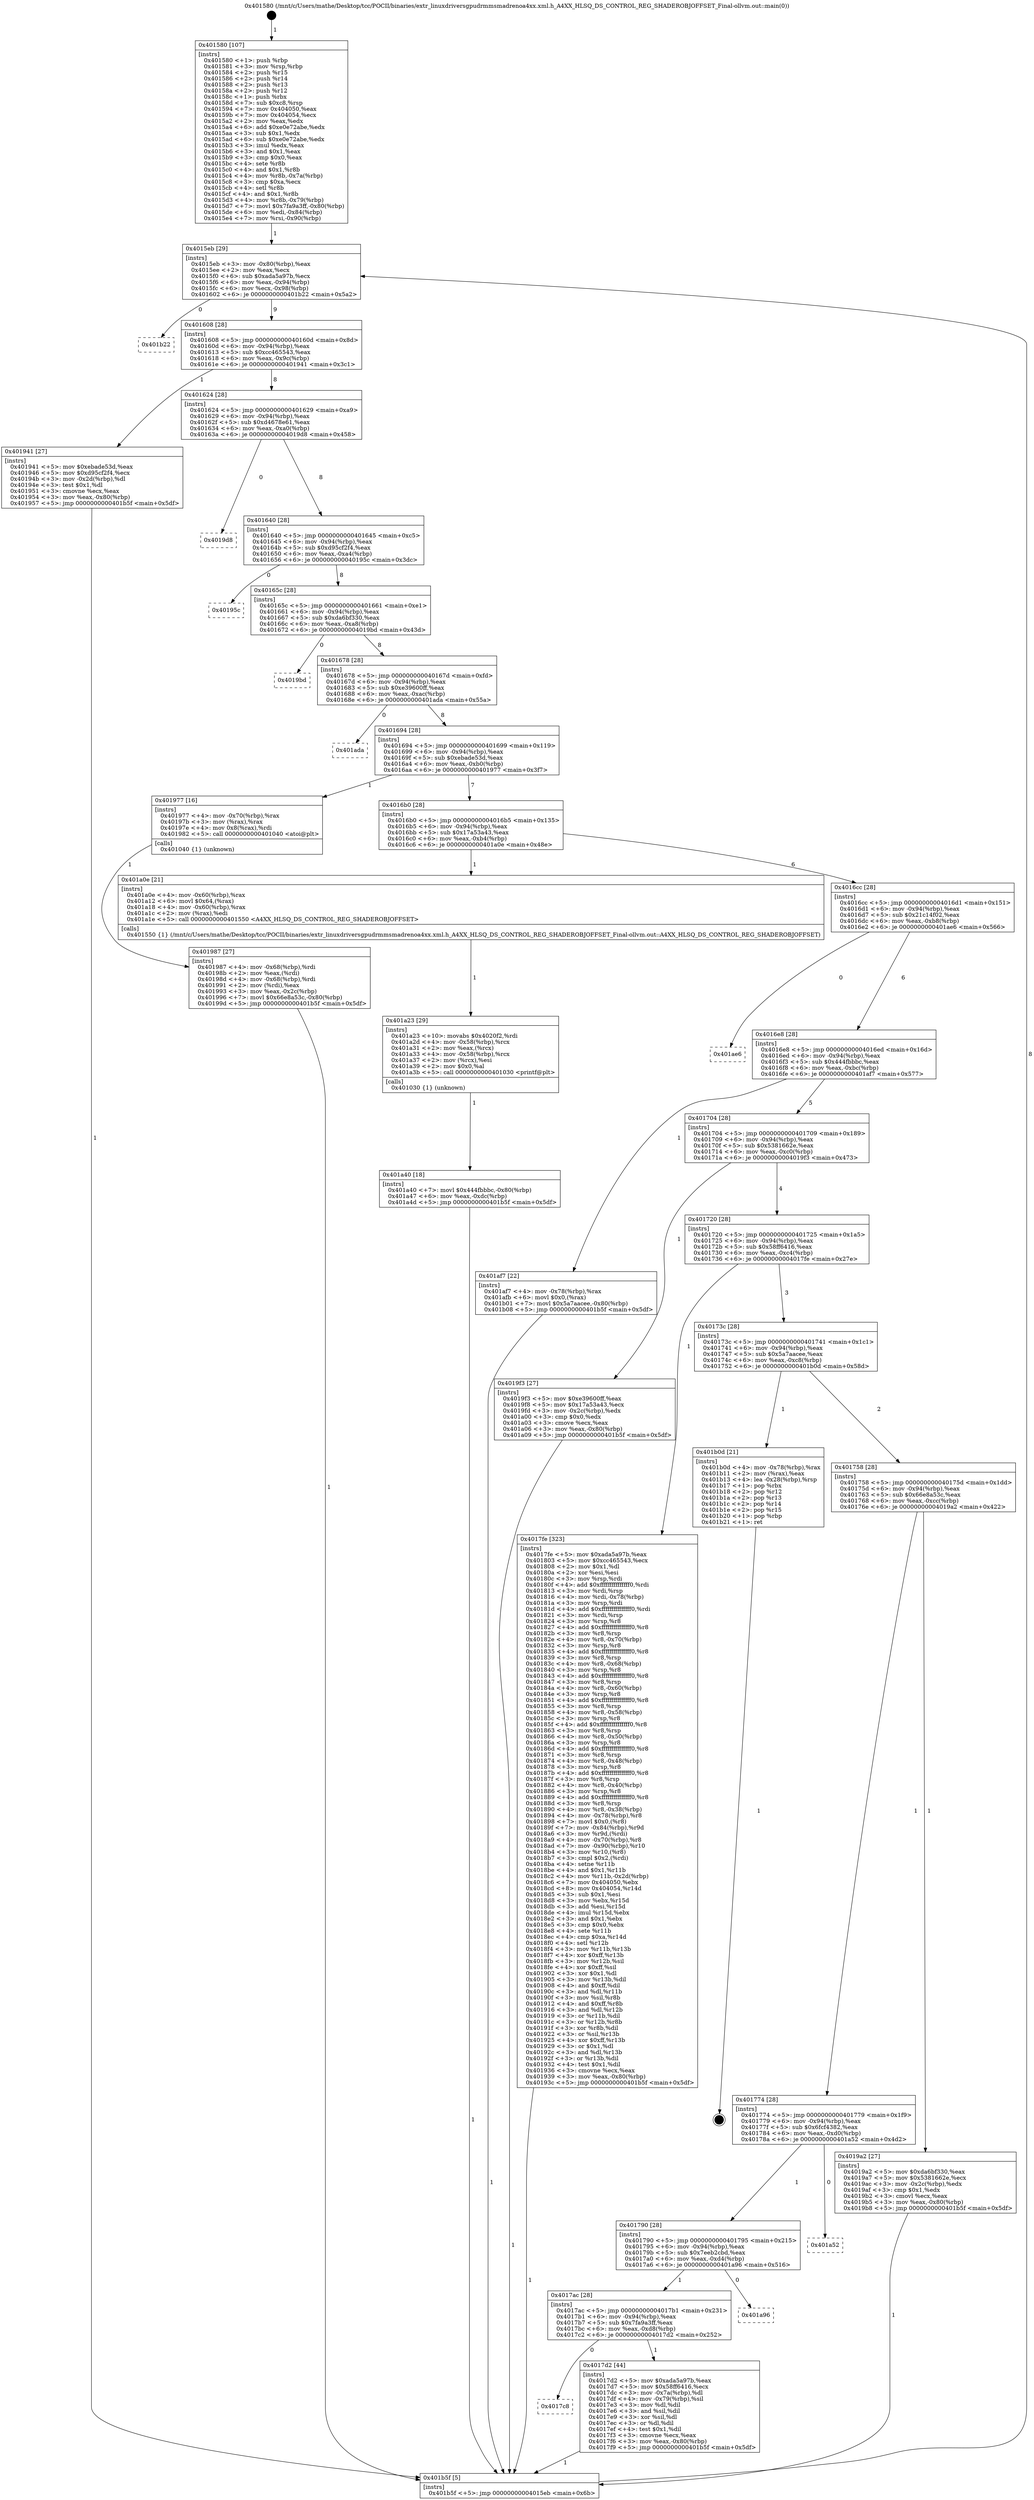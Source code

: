 digraph "0x401580" {
  label = "0x401580 (/mnt/c/Users/mathe/Desktop/tcc/POCII/binaries/extr_linuxdriversgpudrmmsmadrenoa4xx.xml.h_A4XX_HLSQ_DS_CONTROL_REG_SHADEROBJOFFSET_Final-ollvm.out::main(0))"
  labelloc = "t"
  node[shape=record]

  Entry [label="",width=0.3,height=0.3,shape=circle,fillcolor=black,style=filled]
  "0x4015eb" [label="{
     0x4015eb [29]\l
     | [instrs]\l
     &nbsp;&nbsp;0x4015eb \<+3\>: mov -0x80(%rbp),%eax\l
     &nbsp;&nbsp;0x4015ee \<+2\>: mov %eax,%ecx\l
     &nbsp;&nbsp;0x4015f0 \<+6\>: sub $0xada5a97b,%ecx\l
     &nbsp;&nbsp;0x4015f6 \<+6\>: mov %eax,-0x94(%rbp)\l
     &nbsp;&nbsp;0x4015fc \<+6\>: mov %ecx,-0x98(%rbp)\l
     &nbsp;&nbsp;0x401602 \<+6\>: je 0000000000401b22 \<main+0x5a2\>\l
  }"]
  "0x401b22" [label="{
     0x401b22\l
  }", style=dashed]
  "0x401608" [label="{
     0x401608 [28]\l
     | [instrs]\l
     &nbsp;&nbsp;0x401608 \<+5\>: jmp 000000000040160d \<main+0x8d\>\l
     &nbsp;&nbsp;0x40160d \<+6\>: mov -0x94(%rbp),%eax\l
     &nbsp;&nbsp;0x401613 \<+5\>: sub $0xcc465543,%eax\l
     &nbsp;&nbsp;0x401618 \<+6\>: mov %eax,-0x9c(%rbp)\l
     &nbsp;&nbsp;0x40161e \<+6\>: je 0000000000401941 \<main+0x3c1\>\l
  }"]
  Exit [label="",width=0.3,height=0.3,shape=circle,fillcolor=black,style=filled,peripheries=2]
  "0x401941" [label="{
     0x401941 [27]\l
     | [instrs]\l
     &nbsp;&nbsp;0x401941 \<+5\>: mov $0xebade53d,%eax\l
     &nbsp;&nbsp;0x401946 \<+5\>: mov $0xd95cf2f4,%ecx\l
     &nbsp;&nbsp;0x40194b \<+3\>: mov -0x2d(%rbp),%dl\l
     &nbsp;&nbsp;0x40194e \<+3\>: test $0x1,%dl\l
     &nbsp;&nbsp;0x401951 \<+3\>: cmovne %ecx,%eax\l
     &nbsp;&nbsp;0x401954 \<+3\>: mov %eax,-0x80(%rbp)\l
     &nbsp;&nbsp;0x401957 \<+5\>: jmp 0000000000401b5f \<main+0x5df\>\l
  }"]
  "0x401624" [label="{
     0x401624 [28]\l
     | [instrs]\l
     &nbsp;&nbsp;0x401624 \<+5\>: jmp 0000000000401629 \<main+0xa9\>\l
     &nbsp;&nbsp;0x401629 \<+6\>: mov -0x94(%rbp),%eax\l
     &nbsp;&nbsp;0x40162f \<+5\>: sub $0xd4678e61,%eax\l
     &nbsp;&nbsp;0x401634 \<+6\>: mov %eax,-0xa0(%rbp)\l
     &nbsp;&nbsp;0x40163a \<+6\>: je 00000000004019d8 \<main+0x458\>\l
  }"]
  "0x401a40" [label="{
     0x401a40 [18]\l
     | [instrs]\l
     &nbsp;&nbsp;0x401a40 \<+7\>: movl $0x444fbbbc,-0x80(%rbp)\l
     &nbsp;&nbsp;0x401a47 \<+6\>: mov %eax,-0xdc(%rbp)\l
     &nbsp;&nbsp;0x401a4d \<+5\>: jmp 0000000000401b5f \<main+0x5df\>\l
  }"]
  "0x4019d8" [label="{
     0x4019d8\l
  }", style=dashed]
  "0x401640" [label="{
     0x401640 [28]\l
     | [instrs]\l
     &nbsp;&nbsp;0x401640 \<+5\>: jmp 0000000000401645 \<main+0xc5\>\l
     &nbsp;&nbsp;0x401645 \<+6\>: mov -0x94(%rbp),%eax\l
     &nbsp;&nbsp;0x40164b \<+5\>: sub $0xd95cf2f4,%eax\l
     &nbsp;&nbsp;0x401650 \<+6\>: mov %eax,-0xa4(%rbp)\l
     &nbsp;&nbsp;0x401656 \<+6\>: je 000000000040195c \<main+0x3dc\>\l
  }"]
  "0x401a23" [label="{
     0x401a23 [29]\l
     | [instrs]\l
     &nbsp;&nbsp;0x401a23 \<+10\>: movabs $0x4020f2,%rdi\l
     &nbsp;&nbsp;0x401a2d \<+4\>: mov -0x58(%rbp),%rcx\l
     &nbsp;&nbsp;0x401a31 \<+2\>: mov %eax,(%rcx)\l
     &nbsp;&nbsp;0x401a33 \<+4\>: mov -0x58(%rbp),%rcx\l
     &nbsp;&nbsp;0x401a37 \<+2\>: mov (%rcx),%esi\l
     &nbsp;&nbsp;0x401a39 \<+2\>: mov $0x0,%al\l
     &nbsp;&nbsp;0x401a3b \<+5\>: call 0000000000401030 \<printf@plt\>\l
     | [calls]\l
     &nbsp;&nbsp;0x401030 \{1\} (unknown)\l
  }"]
  "0x40195c" [label="{
     0x40195c\l
  }", style=dashed]
  "0x40165c" [label="{
     0x40165c [28]\l
     | [instrs]\l
     &nbsp;&nbsp;0x40165c \<+5\>: jmp 0000000000401661 \<main+0xe1\>\l
     &nbsp;&nbsp;0x401661 \<+6\>: mov -0x94(%rbp),%eax\l
     &nbsp;&nbsp;0x401667 \<+5\>: sub $0xda6bf330,%eax\l
     &nbsp;&nbsp;0x40166c \<+6\>: mov %eax,-0xa8(%rbp)\l
     &nbsp;&nbsp;0x401672 \<+6\>: je 00000000004019bd \<main+0x43d\>\l
  }"]
  "0x401987" [label="{
     0x401987 [27]\l
     | [instrs]\l
     &nbsp;&nbsp;0x401987 \<+4\>: mov -0x68(%rbp),%rdi\l
     &nbsp;&nbsp;0x40198b \<+2\>: mov %eax,(%rdi)\l
     &nbsp;&nbsp;0x40198d \<+4\>: mov -0x68(%rbp),%rdi\l
     &nbsp;&nbsp;0x401991 \<+2\>: mov (%rdi),%eax\l
     &nbsp;&nbsp;0x401993 \<+3\>: mov %eax,-0x2c(%rbp)\l
     &nbsp;&nbsp;0x401996 \<+7\>: movl $0x66e8a53c,-0x80(%rbp)\l
     &nbsp;&nbsp;0x40199d \<+5\>: jmp 0000000000401b5f \<main+0x5df\>\l
  }"]
  "0x4019bd" [label="{
     0x4019bd\l
  }", style=dashed]
  "0x401678" [label="{
     0x401678 [28]\l
     | [instrs]\l
     &nbsp;&nbsp;0x401678 \<+5\>: jmp 000000000040167d \<main+0xfd\>\l
     &nbsp;&nbsp;0x40167d \<+6\>: mov -0x94(%rbp),%eax\l
     &nbsp;&nbsp;0x401683 \<+5\>: sub $0xe39600ff,%eax\l
     &nbsp;&nbsp;0x401688 \<+6\>: mov %eax,-0xac(%rbp)\l
     &nbsp;&nbsp;0x40168e \<+6\>: je 0000000000401ada \<main+0x55a\>\l
  }"]
  "0x401580" [label="{
     0x401580 [107]\l
     | [instrs]\l
     &nbsp;&nbsp;0x401580 \<+1\>: push %rbp\l
     &nbsp;&nbsp;0x401581 \<+3\>: mov %rsp,%rbp\l
     &nbsp;&nbsp;0x401584 \<+2\>: push %r15\l
     &nbsp;&nbsp;0x401586 \<+2\>: push %r14\l
     &nbsp;&nbsp;0x401588 \<+2\>: push %r13\l
     &nbsp;&nbsp;0x40158a \<+2\>: push %r12\l
     &nbsp;&nbsp;0x40158c \<+1\>: push %rbx\l
     &nbsp;&nbsp;0x40158d \<+7\>: sub $0xc8,%rsp\l
     &nbsp;&nbsp;0x401594 \<+7\>: mov 0x404050,%eax\l
     &nbsp;&nbsp;0x40159b \<+7\>: mov 0x404054,%ecx\l
     &nbsp;&nbsp;0x4015a2 \<+2\>: mov %eax,%edx\l
     &nbsp;&nbsp;0x4015a4 \<+6\>: add $0xe0e72abe,%edx\l
     &nbsp;&nbsp;0x4015aa \<+3\>: sub $0x1,%edx\l
     &nbsp;&nbsp;0x4015ad \<+6\>: sub $0xe0e72abe,%edx\l
     &nbsp;&nbsp;0x4015b3 \<+3\>: imul %edx,%eax\l
     &nbsp;&nbsp;0x4015b6 \<+3\>: and $0x1,%eax\l
     &nbsp;&nbsp;0x4015b9 \<+3\>: cmp $0x0,%eax\l
     &nbsp;&nbsp;0x4015bc \<+4\>: sete %r8b\l
     &nbsp;&nbsp;0x4015c0 \<+4\>: and $0x1,%r8b\l
     &nbsp;&nbsp;0x4015c4 \<+4\>: mov %r8b,-0x7a(%rbp)\l
     &nbsp;&nbsp;0x4015c8 \<+3\>: cmp $0xa,%ecx\l
     &nbsp;&nbsp;0x4015cb \<+4\>: setl %r8b\l
     &nbsp;&nbsp;0x4015cf \<+4\>: and $0x1,%r8b\l
     &nbsp;&nbsp;0x4015d3 \<+4\>: mov %r8b,-0x79(%rbp)\l
     &nbsp;&nbsp;0x4015d7 \<+7\>: movl $0x7fa9a3ff,-0x80(%rbp)\l
     &nbsp;&nbsp;0x4015de \<+6\>: mov %edi,-0x84(%rbp)\l
     &nbsp;&nbsp;0x4015e4 \<+7\>: mov %rsi,-0x90(%rbp)\l
  }"]
  "0x401ada" [label="{
     0x401ada\l
  }", style=dashed]
  "0x401694" [label="{
     0x401694 [28]\l
     | [instrs]\l
     &nbsp;&nbsp;0x401694 \<+5\>: jmp 0000000000401699 \<main+0x119\>\l
     &nbsp;&nbsp;0x401699 \<+6\>: mov -0x94(%rbp),%eax\l
     &nbsp;&nbsp;0x40169f \<+5\>: sub $0xebade53d,%eax\l
     &nbsp;&nbsp;0x4016a4 \<+6\>: mov %eax,-0xb0(%rbp)\l
     &nbsp;&nbsp;0x4016aa \<+6\>: je 0000000000401977 \<main+0x3f7\>\l
  }"]
  "0x401b5f" [label="{
     0x401b5f [5]\l
     | [instrs]\l
     &nbsp;&nbsp;0x401b5f \<+5\>: jmp 00000000004015eb \<main+0x6b\>\l
  }"]
  "0x401977" [label="{
     0x401977 [16]\l
     | [instrs]\l
     &nbsp;&nbsp;0x401977 \<+4\>: mov -0x70(%rbp),%rax\l
     &nbsp;&nbsp;0x40197b \<+3\>: mov (%rax),%rax\l
     &nbsp;&nbsp;0x40197e \<+4\>: mov 0x8(%rax),%rdi\l
     &nbsp;&nbsp;0x401982 \<+5\>: call 0000000000401040 \<atoi@plt\>\l
     | [calls]\l
     &nbsp;&nbsp;0x401040 \{1\} (unknown)\l
  }"]
  "0x4016b0" [label="{
     0x4016b0 [28]\l
     | [instrs]\l
     &nbsp;&nbsp;0x4016b0 \<+5\>: jmp 00000000004016b5 \<main+0x135\>\l
     &nbsp;&nbsp;0x4016b5 \<+6\>: mov -0x94(%rbp),%eax\l
     &nbsp;&nbsp;0x4016bb \<+5\>: sub $0x17a53a43,%eax\l
     &nbsp;&nbsp;0x4016c0 \<+6\>: mov %eax,-0xb4(%rbp)\l
     &nbsp;&nbsp;0x4016c6 \<+6\>: je 0000000000401a0e \<main+0x48e\>\l
  }"]
  "0x4017c8" [label="{
     0x4017c8\l
  }", style=dashed]
  "0x401a0e" [label="{
     0x401a0e [21]\l
     | [instrs]\l
     &nbsp;&nbsp;0x401a0e \<+4\>: mov -0x60(%rbp),%rax\l
     &nbsp;&nbsp;0x401a12 \<+6\>: movl $0x64,(%rax)\l
     &nbsp;&nbsp;0x401a18 \<+4\>: mov -0x60(%rbp),%rax\l
     &nbsp;&nbsp;0x401a1c \<+2\>: mov (%rax),%edi\l
     &nbsp;&nbsp;0x401a1e \<+5\>: call 0000000000401550 \<A4XX_HLSQ_DS_CONTROL_REG_SHADEROBJOFFSET\>\l
     | [calls]\l
     &nbsp;&nbsp;0x401550 \{1\} (/mnt/c/Users/mathe/Desktop/tcc/POCII/binaries/extr_linuxdriversgpudrmmsmadrenoa4xx.xml.h_A4XX_HLSQ_DS_CONTROL_REG_SHADEROBJOFFSET_Final-ollvm.out::A4XX_HLSQ_DS_CONTROL_REG_SHADEROBJOFFSET)\l
  }"]
  "0x4016cc" [label="{
     0x4016cc [28]\l
     | [instrs]\l
     &nbsp;&nbsp;0x4016cc \<+5\>: jmp 00000000004016d1 \<main+0x151\>\l
     &nbsp;&nbsp;0x4016d1 \<+6\>: mov -0x94(%rbp),%eax\l
     &nbsp;&nbsp;0x4016d7 \<+5\>: sub $0x21c14f02,%eax\l
     &nbsp;&nbsp;0x4016dc \<+6\>: mov %eax,-0xb8(%rbp)\l
     &nbsp;&nbsp;0x4016e2 \<+6\>: je 0000000000401ae6 \<main+0x566\>\l
  }"]
  "0x4017d2" [label="{
     0x4017d2 [44]\l
     | [instrs]\l
     &nbsp;&nbsp;0x4017d2 \<+5\>: mov $0xada5a97b,%eax\l
     &nbsp;&nbsp;0x4017d7 \<+5\>: mov $0x58ff6416,%ecx\l
     &nbsp;&nbsp;0x4017dc \<+3\>: mov -0x7a(%rbp),%dl\l
     &nbsp;&nbsp;0x4017df \<+4\>: mov -0x79(%rbp),%sil\l
     &nbsp;&nbsp;0x4017e3 \<+3\>: mov %dl,%dil\l
     &nbsp;&nbsp;0x4017e6 \<+3\>: and %sil,%dil\l
     &nbsp;&nbsp;0x4017e9 \<+3\>: xor %sil,%dl\l
     &nbsp;&nbsp;0x4017ec \<+3\>: or %dl,%dil\l
     &nbsp;&nbsp;0x4017ef \<+4\>: test $0x1,%dil\l
     &nbsp;&nbsp;0x4017f3 \<+3\>: cmovne %ecx,%eax\l
     &nbsp;&nbsp;0x4017f6 \<+3\>: mov %eax,-0x80(%rbp)\l
     &nbsp;&nbsp;0x4017f9 \<+5\>: jmp 0000000000401b5f \<main+0x5df\>\l
  }"]
  "0x401ae6" [label="{
     0x401ae6\l
  }", style=dashed]
  "0x4016e8" [label="{
     0x4016e8 [28]\l
     | [instrs]\l
     &nbsp;&nbsp;0x4016e8 \<+5\>: jmp 00000000004016ed \<main+0x16d\>\l
     &nbsp;&nbsp;0x4016ed \<+6\>: mov -0x94(%rbp),%eax\l
     &nbsp;&nbsp;0x4016f3 \<+5\>: sub $0x444fbbbc,%eax\l
     &nbsp;&nbsp;0x4016f8 \<+6\>: mov %eax,-0xbc(%rbp)\l
     &nbsp;&nbsp;0x4016fe \<+6\>: je 0000000000401af7 \<main+0x577\>\l
  }"]
  "0x4017ac" [label="{
     0x4017ac [28]\l
     | [instrs]\l
     &nbsp;&nbsp;0x4017ac \<+5\>: jmp 00000000004017b1 \<main+0x231\>\l
     &nbsp;&nbsp;0x4017b1 \<+6\>: mov -0x94(%rbp),%eax\l
     &nbsp;&nbsp;0x4017b7 \<+5\>: sub $0x7fa9a3ff,%eax\l
     &nbsp;&nbsp;0x4017bc \<+6\>: mov %eax,-0xd8(%rbp)\l
     &nbsp;&nbsp;0x4017c2 \<+6\>: je 00000000004017d2 \<main+0x252\>\l
  }"]
  "0x401af7" [label="{
     0x401af7 [22]\l
     | [instrs]\l
     &nbsp;&nbsp;0x401af7 \<+4\>: mov -0x78(%rbp),%rax\l
     &nbsp;&nbsp;0x401afb \<+6\>: movl $0x0,(%rax)\l
     &nbsp;&nbsp;0x401b01 \<+7\>: movl $0x5a7aacee,-0x80(%rbp)\l
     &nbsp;&nbsp;0x401b08 \<+5\>: jmp 0000000000401b5f \<main+0x5df\>\l
  }"]
  "0x401704" [label="{
     0x401704 [28]\l
     | [instrs]\l
     &nbsp;&nbsp;0x401704 \<+5\>: jmp 0000000000401709 \<main+0x189\>\l
     &nbsp;&nbsp;0x401709 \<+6\>: mov -0x94(%rbp),%eax\l
     &nbsp;&nbsp;0x40170f \<+5\>: sub $0x5381662e,%eax\l
     &nbsp;&nbsp;0x401714 \<+6\>: mov %eax,-0xc0(%rbp)\l
     &nbsp;&nbsp;0x40171a \<+6\>: je 00000000004019f3 \<main+0x473\>\l
  }"]
  "0x401a96" [label="{
     0x401a96\l
  }", style=dashed]
  "0x4019f3" [label="{
     0x4019f3 [27]\l
     | [instrs]\l
     &nbsp;&nbsp;0x4019f3 \<+5\>: mov $0xe39600ff,%eax\l
     &nbsp;&nbsp;0x4019f8 \<+5\>: mov $0x17a53a43,%ecx\l
     &nbsp;&nbsp;0x4019fd \<+3\>: mov -0x2c(%rbp),%edx\l
     &nbsp;&nbsp;0x401a00 \<+3\>: cmp $0x0,%edx\l
     &nbsp;&nbsp;0x401a03 \<+3\>: cmove %ecx,%eax\l
     &nbsp;&nbsp;0x401a06 \<+3\>: mov %eax,-0x80(%rbp)\l
     &nbsp;&nbsp;0x401a09 \<+5\>: jmp 0000000000401b5f \<main+0x5df\>\l
  }"]
  "0x401720" [label="{
     0x401720 [28]\l
     | [instrs]\l
     &nbsp;&nbsp;0x401720 \<+5\>: jmp 0000000000401725 \<main+0x1a5\>\l
     &nbsp;&nbsp;0x401725 \<+6\>: mov -0x94(%rbp),%eax\l
     &nbsp;&nbsp;0x40172b \<+5\>: sub $0x58ff6416,%eax\l
     &nbsp;&nbsp;0x401730 \<+6\>: mov %eax,-0xc4(%rbp)\l
     &nbsp;&nbsp;0x401736 \<+6\>: je 00000000004017fe \<main+0x27e\>\l
  }"]
  "0x401790" [label="{
     0x401790 [28]\l
     | [instrs]\l
     &nbsp;&nbsp;0x401790 \<+5\>: jmp 0000000000401795 \<main+0x215\>\l
     &nbsp;&nbsp;0x401795 \<+6\>: mov -0x94(%rbp),%eax\l
     &nbsp;&nbsp;0x40179b \<+5\>: sub $0x7eeb2cbd,%eax\l
     &nbsp;&nbsp;0x4017a0 \<+6\>: mov %eax,-0xd4(%rbp)\l
     &nbsp;&nbsp;0x4017a6 \<+6\>: je 0000000000401a96 \<main+0x516\>\l
  }"]
  "0x4017fe" [label="{
     0x4017fe [323]\l
     | [instrs]\l
     &nbsp;&nbsp;0x4017fe \<+5\>: mov $0xada5a97b,%eax\l
     &nbsp;&nbsp;0x401803 \<+5\>: mov $0xcc465543,%ecx\l
     &nbsp;&nbsp;0x401808 \<+2\>: mov $0x1,%dl\l
     &nbsp;&nbsp;0x40180a \<+2\>: xor %esi,%esi\l
     &nbsp;&nbsp;0x40180c \<+3\>: mov %rsp,%rdi\l
     &nbsp;&nbsp;0x40180f \<+4\>: add $0xfffffffffffffff0,%rdi\l
     &nbsp;&nbsp;0x401813 \<+3\>: mov %rdi,%rsp\l
     &nbsp;&nbsp;0x401816 \<+4\>: mov %rdi,-0x78(%rbp)\l
     &nbsp;&nbsp;0x40181a \<+3\>: mov %rsp,%rdi\l
     &nbsp;&nbsp;0x40181d \<+4\>: add $0xfffffffffffffff0,%rdi\l
     &nbsp;&nbsp;0x401821 \<+3\>: mov %rdi,%rsp\l
     &nbsp;&nbsp;0x401824 \<+3\>: mov %rsp,%r8\l
     &nbsp;&nbsp;0x401827 \<+4\>: add $0xfffffffffffffff0,%r8\l
     &nbsp;&nbsp;0x40182b \<+3\>: mov %r8,%rsp\l
     &nbsp;&nbsp;0x40182e \<+4\>: mov %r8,-0x70(%rbp)\l
     &nbsp;&nbsp;0x401832 \<+3\>: mov %rsp,%r8\l
     &nbsp;&nbsp;0x401835 \<+4\>: add $0xfffffffffffffff0,%r8\l
     &nbsp;&nbsp;0x401839 \<+3\>: mov %r8,%rsp\l
     &nbsp;&nbsp;0x40183c \<+4\>: mov %r8,-0x68(%rbp)\l
     &nbsp;&nbsp;0x401840 \<+3\>: mov %rsp,%r8\l
     &nbsp;&nbsp;0x401843 \<+4\>: add $0xfffffffffffffff0,%r8\l
     &nbsp;&nbsp;0x401847 \<+3\>: mov %r8,%rsp\l
     &nbsp;&nbsp;0x40184a \<+4\>: mov %r8,-0x60(%rbp)\l
     &nbsp;&nbsp;0x40184e \<+3\>: mov %rsp,%r8\l
     &nbsp;&nbsp;0x401851 \<+4\>: add $0xfffffffffffffff0,%r8\l
     &nbsp;&nbsp;0x401855 \<+3\>: mov %r8,%rsp\l
     &nbsp;&nbsp;0x401858 \<+4\>: mov %r8,-0x58(%rbp)\l
     &nbsp;&nbsp;0x40185c \<+3\>: mov %rsp,%r8\l
     &nbsp;&nbsp;0x40185f \<+4\>: add $0xfffffffffffffff0,%r8\l
     &nbsp;&nbsp;0x401863 \<+3\>: mov %r8,%rsp\l
     &nbsp;&nbsp;0x401866 \<+4\>: mov %r8,-0x50(%rbp)\l
     &nbsp;&nbsp;0x40186a \<+3\>: mov %rsp,%r8\l
     &nbsp;&nbsp;0x40186d \<+4\>: add $0xfffffffffffffff0,%r8\l
     &nbsp;&nbsp;0x401871 \<+3\>: mov %r8,%rsp\l
     &nbsp;&nbsp;0x401874 \<+4\>: mov %r8,-0x48(%rbp)\l
     &nbsp;&nbsp;0x401878 \<+3\>: mov %rsp,%r8\l
     &nbsp;&nbsp;0x40187b \<+4\>: add $0xfffffffffffffff0,%r8\l
     &nbsp;&nbsp;0x40187f \<+3\>: mov %r8,%rsp\l
     &nbsp;&nbsp;0x401882 \<+4\>: mov %r8,-0x40(%rbp)\l
     &nbsp;&nbsp;0x401886 \<+3\>: mov %rsp,%r8\l
     &nbsp;&nbsp;0x401889 \<+4\>: add $0xfffffffffffffff0,%r8\l
     &nbsp;&nbsp;0x40188d \<+3\>: mov %r8,%rsp\l
     &nbsp;&nbsp;0x401890 \<+4\>: mov %r8,-0x38(%rbp)\l
     &nbsp;&nbsp;0x401894 \<+4\>: mov -0x78(%rbp),%r8\l
     &nbsp;&nbsp;0x401898 \<+7\>: movl $0x0,(%r8)\l
     &nbsp;&nbsp;0x40189f \<+7\>: mov -0x84(%rbp),%r9d\l
     &nbsp;&nbsp;0x4018a6 \<+3\>: mov %r9d,(%rdi)\l
     &nbsp;&nbsp;0x4018a9 \<+4\>: mov -0x70(%rbp),%r8\l
     &nbsp;&nbsp;0x4018ad \<+7\>: mov -0x90(%rbp),%r10\l
     &nbsp;&nbsp;0x4018b4 \<+3\>: mov %r10,(%r8)\l
     &nbsp;&nbsp;0x4018b7 \<+3\>: cmpl $0x2,(%rdi)\l
     &nbsp;&nbsp;0x4018ba \<+4\>: setne %r11b\l
     &nbsp;&nbsp;0x4018be \<+4\>: and $0x1,%r11b\l
     &nbsp;&nbsp;0x4018c2 \<+4\>: mov %r11b,-0x2d(%rbp)\l
     &nbsp;&nbsp;0x4018c6 \<+7\>: mov 0x404050,%ebx\l
     &nbsp;&nbsp;0x4018cd \<+8\>: mov 0x404054,%r14d\l
     &nbsp;&nbsp;0x4018d5 \<+3\>: sub $0x1,%esi\l
     &nbsp;&nbsp;0x4018d8 \<+3\>: mov %ebx,%r15d\l
     &nbsp;&nbsp;0x4018db \<+3\>: add %esi,%r15d\l
     &nbsp;&nbsp;0x4018de \<+4\>: imul %r15d,%ebx\l
     &nbsp;&nbsp;0x4018e2 \<+3\>: and $0x1,%ebx\l
     &nbsp;&nbsp;0x4018e5 \<+3\>: cmp $0x0,%ebx\l
     &nbsp;&nbsp;0x4018e8 \<+4\>: sete %r11b\l
     &nbsp;&nbsp;0x4018ec \<+4\>: cmp $0xa,%r14d\l
     &nbsp;&nbsp;0x4018f0 \<+4\>: setl %r12b\l
     &nbsp;&nbsp;0x4018f4 \<+3\>: mov %r11b,%r13b\l
     &nbsp;&nbsp;0x4018f7 \<+4\>: xor $0xff,%r13b\l
     &nbsp;&nbsp;0x4018fb \<+3\>: mov %r12b,%sil\l
     &nbsp;&nbsp;0x4018fe \<+4\>: xor $0xff,%sil\l
     &nbsp;&nbsp;0x401902 \<+3\>: xor $0x1,%dl\l
     &nbsp;&nbsp;0x401905 \<+3\>: mov %r13b,%dil\l
     &nbsp;&nbsp;0x401908 \<+4\>: and $0xff,%dil\l
     &nbsp;&nbsp;0x40190c \<+3\>: and %dl,%r11b\l
     &nbsp;&nbsp;0x40190f \<+3\>: mov %sil,%r8b\l
     &nbsp;&nbsp;0x401912 \<+4\>: and $0xff,%r8b\l
     &nbsp;&nbsp;0x401916 \<+3\>: and %dl,%r12b\l
     &nbsp;&nbsp;0x401919 \<+3\>: or %r11b,%dil\l
     &nbsp;&nbsp;0x40191c \<+3\>: or %r12b,%r8b\l
     &nbsp;&nbsp;0x40191f \<+3\>: xor %r8b,%dil\l
     &nbsp;&nbsp;0x401922 \<+3\>: or %sil,%r13b\l
     &nbsp;&nbsp;0x401925 \<+4\>: xor $0xff,%r13b\l
     &nbsp;&nbsp;0x401929 \<+3\>: or $0x1,%dl\l
     &nbsp;&nbsp;0x40192c \<+3\>: and %dl,%r13b\l
     &nbsp;&nbsp;0x40192f \<+3\>: or %r13b,%dil\l
     &nbsp;&nbsp;0x401932 \<+4\>: test $0x1,%dil\l
     &nbsp;&nbsp;0x401936 \<+3\>: cmovne %ecx,%eax\l
     &nbsp;&nbsp;0x401939 \<+3\>: mov %eax,-0x80(%rbp)\l
     &nbsp;&nbsp;0x40193c \<+5\>: jmp 0000000000401b5f \<main+0x5df\>\l
  }"]
  "0x40173c" [label="{
     0x40173c [28]\l
     | [instrs]\l
     &nbsp;&nbsp;0x40173c \<+5\>: jmp 0000000000401741 \<main+0x1c1\>\l
     &nbsp;&nbsp;0x401741 \<+6\>: mov -0x94(%rbp),%eax\l
     &nbsp;&nbsp;0x401747 \<+5\>: sub $0x5a7aacee,%eax\l
     &nbsp;&nbsp;0x40174c \<+6\>: mov %eax,-0xc8(%rbp)\l
     &nbsp;&nbsp;0x401752 \<+6\>: je 0000000000401b0d \<main+0x58d\>\l
  }"]
  "0x401a52" [label="{
     0x401a52\l
  }", style=dashed]
  "0x401b0d" [label="{
     0x401b0d [21]\l
     | [instrs]\l
     &nbsp;&nbsp;0x401b0d \<+4\>: mov -0x78(%rbp),%rax\l
     &nbsp;&nbsp;0x401b11 \<+2\>: mov (%rax),%eax\l
     &nbsp;&nbsp;0x401b13 \<+4\>: lea -0x28(%rbp),%rsp\l
     &nbsp;&nbsp;0x401b17 \<+1\>: pop %rbx\l
     &nbsp;&nbsp;0x401b18 \<+2\>: pop %r12\l
     &nbsp;&nbsp;0x401b1a \<+2\>: pop %r13\l
     &nbsp;&nbsp;0x401b1c \<+2\>: pop %r14\l
     &nbsp;&nbsp;0x401b1e \<+2\>: pop %r15\l
     &nbsp;&nbsp;0x401b20 \<+1\>: pop %rbp\l
     &nbsp;&nbsp;0x401b21 \<+1\>: ret\l
  }"]
  "0x401758" [label="{
     0x401758 [28]\l
     | [instrs]\l
     &nbsp;&nbsp;0x401758 \<+5\>: jmp 000000000040175d \<main+0x1dd\>\l
     &nbsp;&nbsp;0x40175d \<+6\>: mov -0x94(%rbp),%eax\l
     &nbsp;&nbsp;0x401763 \<+5\>: sub $0x66e8a53c,%eax\l
     &nbsp;&nbsp;0x401768 \<+6\>: mov %eax,-0xcc(%rbp)\l
     &nbsp;&nbsp;0x40176e \<+6\>: je 00000000004019a2 \<main+0x422\>\l
  }"]
  "0x401774" [label="{
     0x401774 [28]\l
     | [instrs]\l
     &nbsp;&nbsp;0x401774 \<+5\>: jmp 0000000000401779 \<main+0x1f9\>\l
     &nbsp;&nbsp;0x401779 \<+6\>: mov -0x94(%rbp),%eax\l
     &nbsp;&nbsp;0x40177f \<+5\>: sub $0x6fcf4382,%eax\l
     &nbsp;&nbsp;0x401784 \<+6\>: mov %eax,-0xd0(%rbp)\l
     &nbsp;&nbsp;0x40178a \<+6\>: je 0000000000401a52 \<main+0x4d2\>\l
  }"]
  "0x4019a2" [label="{
     0x4019a2 [27]\l
     | [instrs]\l
     &nbsp;&nbsp;0x4019a2 \<+5\>: mov $0xda6bf330,%eax\l
     &nbsp;&nbsp;0x4019a7 \<+5\>: mov $0x5381662e,%ecx\l
     &nbsp;&nbsp;0x4019ac \<+3\>: mov -0x2c(%rbp),%edx\l
     &nbsp;&nbsp;0x4019af \<+3\>: cmp $0x1,%edx\l
     &nbsp;&nbsp;0x4019b2 \<+3\>: cmovl %ecx,%eax\l
     &nbsp;&nbsp;0x4019b5 \<+3\>: mov %eax,-0x80(%rbp)\l
     &nbsp;&nbsp;0x4019b8 \<+5\>: jmp 0000000000401b5f \<main+0x5df\>\l
  }"]
  Entry -> "0x401580" [label=" 1"]
  "0x4015eb" -> "0x401b22" [label=" 0"]
  "0x4015eb" -> "0x401608" [label=" 9"]
  "0x401b0d" -> Exit [label=" 1"]
  "0x401608" -> "0x401941" [label=" 1"]
  "0x401608" -> "0x401624" [label=" 8"]
  "0x401af7" -> "0x401b5f" [label=" 1"]
  "0x401624" -> "0x4019d8" [label=" 0"]
  "0x401624" -> "0x401640" [label=" 8"]
  "0x401a40" -> "0x401b5f" [label=" 1"]
  "0x401640" -> "0x40195c" [label=" 0"]
  "0x401640" -> "0x40165c" [label=" 8"]
  "0x401a23" -> "0x401a40" [label=" 1"]
  "0x40165c" -> "0x4019bd" [label=" 0"]
  "0x40165c" -> "0x401678" [label=" 8"]
  "0x401a0e" -> "0x401a23" [label=" 1"]
  "0x401678" -> "0x401ada" [label=" 0"]
  "0x401678" -> "0x401694" [label=" 8"]
  "0x4019a2" -> "0x401b5f" [label=" 1"]
  "0x401694" -> "0x401977" [label=" 1"]
  "0x401694" -> "0x4016b0" [label=" 7"]
  "0x401987" -> "0x401b5f" [label=" 1"]
  "0x4016b0" -> "0x401a0e" [label=" 1"]
  "0x4016b0" -> "0x4016cc" [label=" 6"]
  "0x401977" -> "0x401987" [label=" 1"]
  "0x4016cc" -> "0x401ae6" [label=" 0"]
  "0x4016cc" -> "0x4016e8" [label=" 6"]
  "0x401941" -> "0x401b5f" [label=" 1"]
  "0x4016e8" -> "0x401af7" [label=" 1"]
  "0x4016e8" -> "0x401704" [label=" 5"]
  "0x4019f3" -> "0x401b5f" [label=" 1"]
  "0x401704" -> "0x4019f3" [label=" 1"]
  "0x401704" -> "0x401720" [label=" 4"]
  "0x401b5f" -> "0x4015eb" [label=" 8"]
  "0x401720" -> "0x4017fe" [label=" 1"]
  "0x401720" -> "0x40173c" [label=" 3"]
  "0x4017d2" -> "0x401b5f" [label=" 1"]
  "0x40173c" -> "0x401b0d" [label=" 1"]
  "0x40173c" -> "0x401758" [label=" 2"]
  "0x4017ac" -> "0x4017c8" [label=" 0"]
  "0x401758" -> "0x4019a2" [label=" 1"]
  "0x401758" -> "0x401774" [label=" 1"]
  "0x4017ac" -> "0x4017d2" [label=" 1"]
  "0x401774" -> "0x401a52" [label=" 0"]
  "0x401774" -> "0x401790" [label=" 1"]
  "0x401580" -> "0x4015eb" [label=" 1"]
  "0x401790" -> "0x401a96" [label=" 0"]
  "0x401790" -> "0x4017ac" [label=" 1"]
  "0x4017fe" -> "0x401b5f" [label=" 1"]
}
